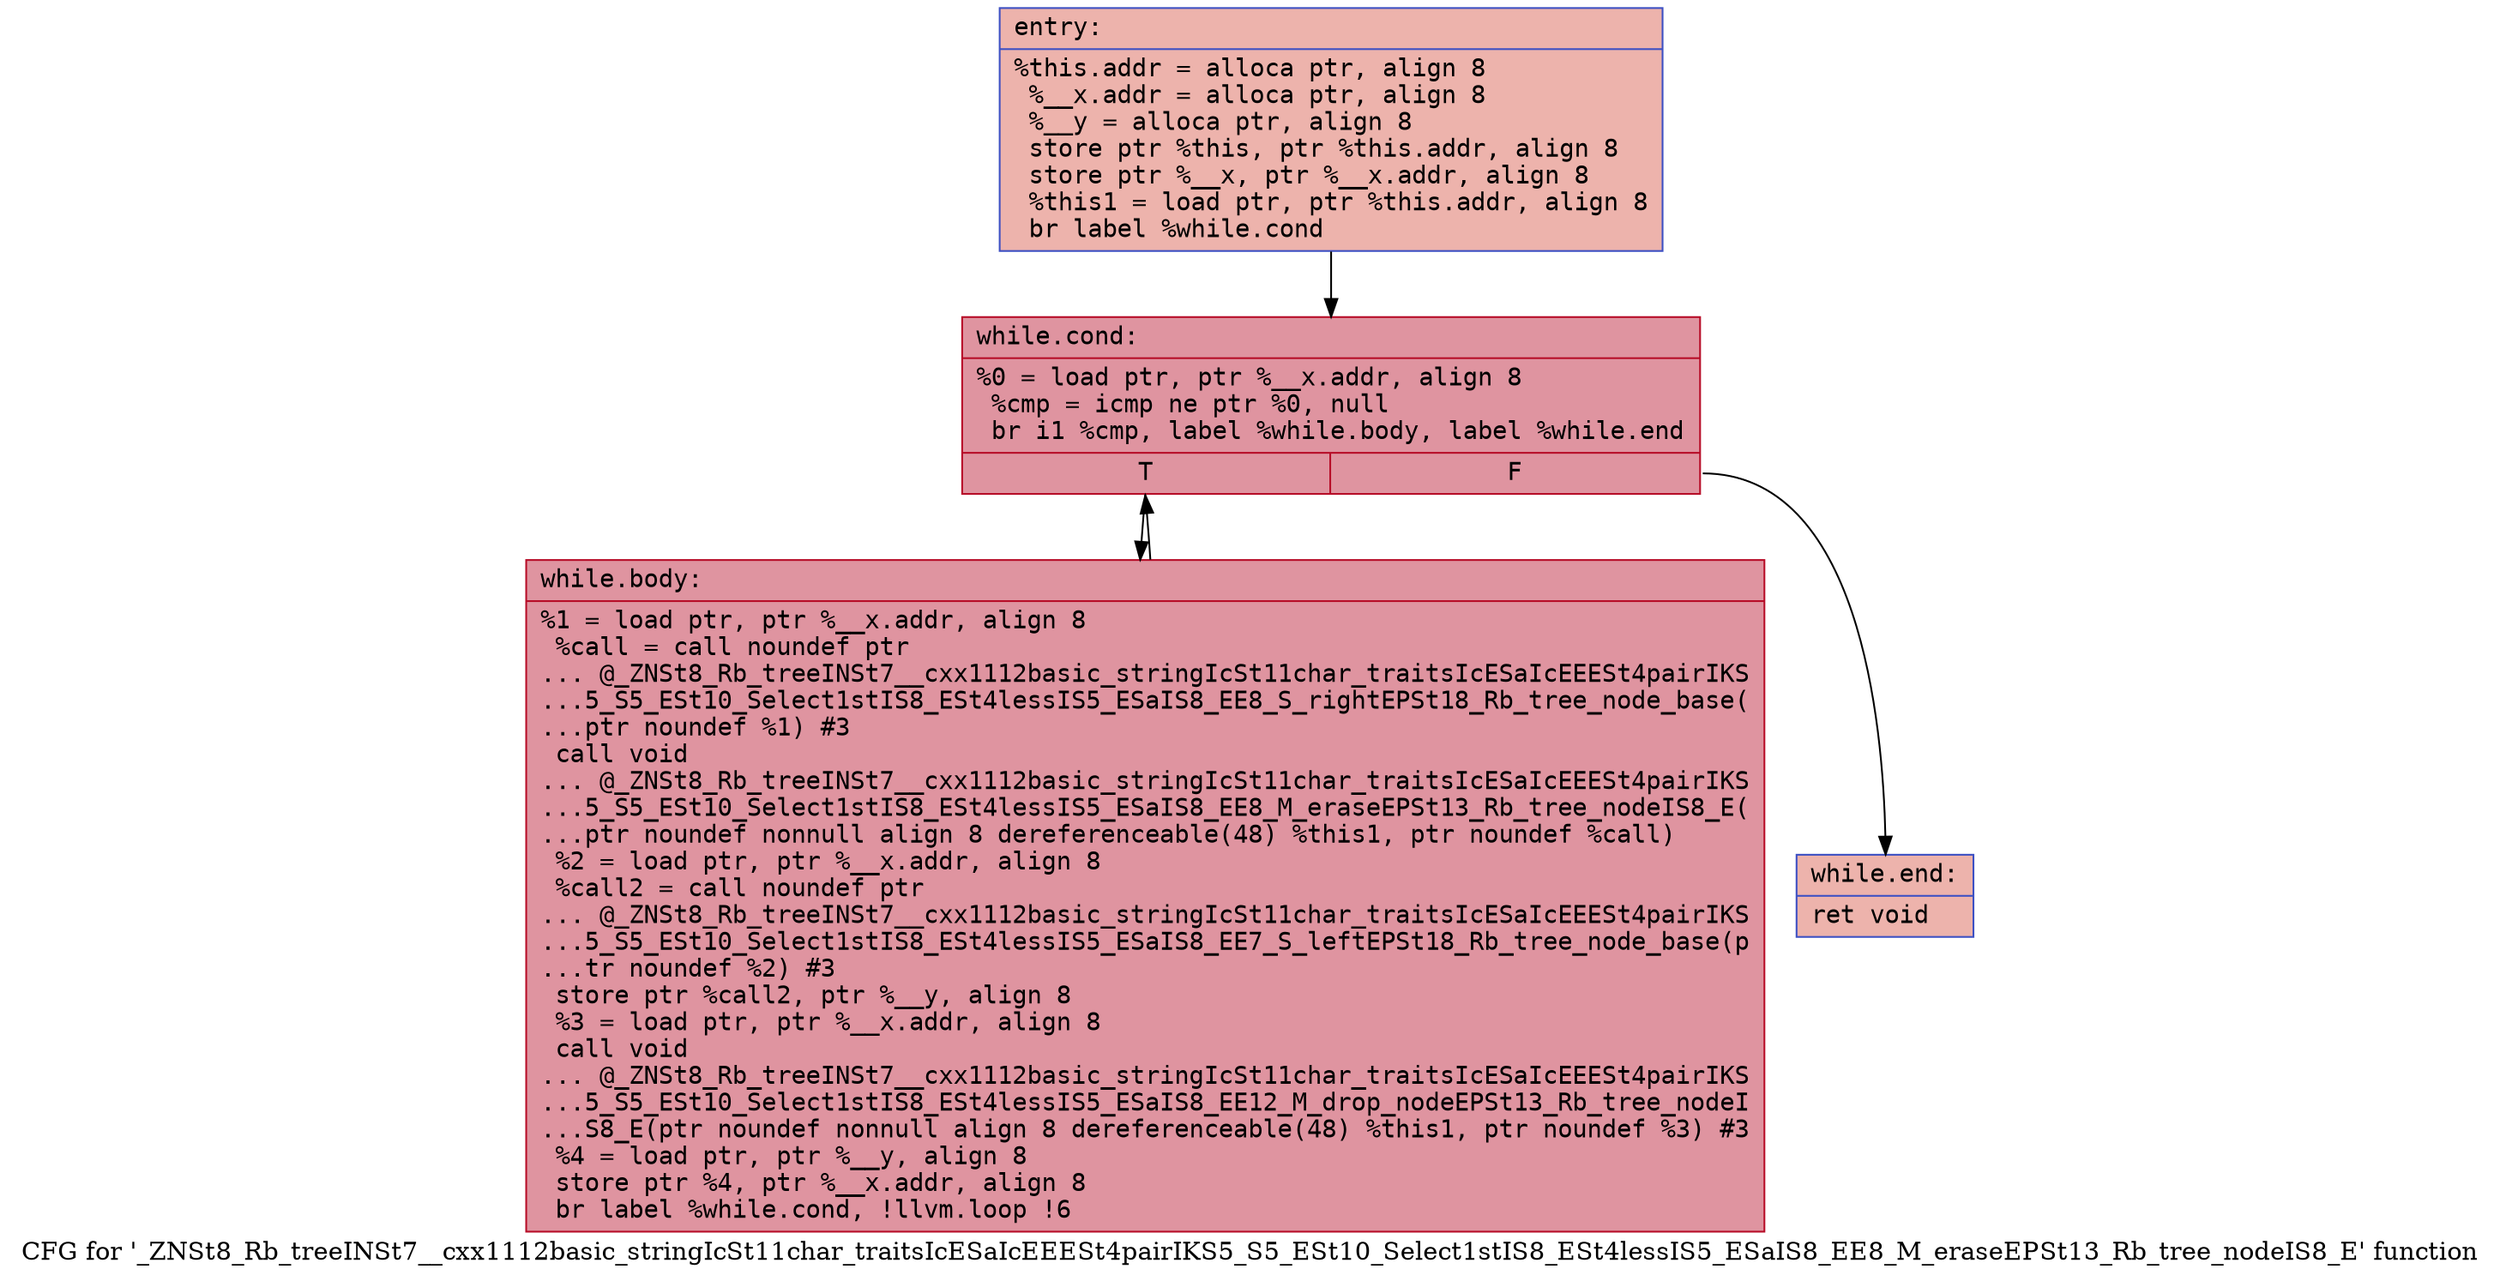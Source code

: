 digraph "CFG for '_ZNSt8_Rb_treeINSt7__cxx1112basic_stringIcSt11char_traitsIcESaIcEEESt4pairIKS5_S5_ESt10_Select1stIS8_ESt4lessIS5_ESaIS8_EE8_M_eraseEPSt13_Rb_tree_nodeIS8_E' function" {
	label="CFG for '_ZNSt8_Rb_treeINSt7__cxx1112basic_stringIcSt11char_traitsIcESaIcEEESt4pairIKS5_S5_ESt10_Select1stIS8_ESt4lessIS5_ESaIS8_EE8_M_eraseEPSt13_Rb_tree_nodeIS8_E' function";

	Node0x55cf47c439a0 [shape=record,color="#3d50c3ff", style=filled, fillcolor="#d6524470" fontname="Courier",label="{entry:\l|  %this.addr = alloca ptr, align 8\l  %__x.addr = alloca ptr, align 8\l  %__y = alloca ptr, align 8\l  store ptr %this, ptr %this.addr, align 8\l  store ptr %__x, ptr %__x.addr, align 8\l  %this1 = load ptr, ptr %this.addr, align 8\l  br label %while.cond\l}"];
	Node0x55cf47c439a0 -> Node0x55cf47c43d00[tooltip="entry -> while.cond\nProbability 100.00%" ];
	Node0x55cf47c43d00 [shape=record,color="#b70d28ff", style=filled, fillcolor="#b70d2870" fontname="Courier",label="{while.cond:\l|  %0 = load ptr, ptr %__x.addr, align 8\l  %cmp = icmp ne ptr %0, null\l  br i1 %cmp, label %while.body, label %while.end\l|{<s0>T|<s1>F}}"];
	Node0x55cf47c43d00:s0 -> Node0x55cf47c43eb0[tooltip="while.cond -> while.body\nProbability 96.88%" ];
	Node0x55cf47c43d00:s1 -> Node0x55cf47c43f30[tooltip="while.cond -> while.end\nProbability 3.12%" ];
	Node0x55cf47c43eb0 [shape=record,color="#b70d28ff", style=filled, fillcolor="#b70d2870" fontname="Courier",label="{while.body:\l|  %1 = load ptr, ptr %__x.addr, align 8\l  %call = call noundef ptr\l... @_ZNSt8_Rb_treeINSt7__cxx1112basic_stringIcSt11char_traitsIcESaIcEEESt4pairIKS\l...5_S5_ESt10_Select1stIS8_ESt4lessIS5_ESaIS8_EE8_S_rightEPSt18_Rb_tree_node_base(\l...ptr noundef %1) #3\l  call void\l... @_ZNSt8_Rb_treeINSt7__cxx1112basic_stringIcSt11char_traitsIcESaIcEEESt4pairIKS\l...5_S5_ESt10_Select1stIS8_ESt4lessIS5_ESaIS8_EE8_M_eraseEPSt13_Rb_tree_nodeIS8_E(\l...ptr noundef nonnull align 8 dereferenceable(48) %this1, ptr noundef %call)\l  %2 = load ptr, ptr %__x.addr, align 8\l  %call2 = call noundef ptr\l... @_ZNSt8_Rb_treeINSt7__cxx1112basic_stringIcSt11char_traitsIcESaIcEEESt4pairIKS\l...5_S5_ESt10_Select1stIS8_ESt4lessIS5_ESaIS8_EE7_S_leftEPSt18_Rb_tree_node_base(p\l...tr noundef %2) #3\l  store ptr %call2, ptr %__y, align 8\l  %3 = load ptr, ptr %__x.addr, align 8\l  call void\l... @_ZNSt8_Rb_treeINSt7__cxx1112basic_stringIcSt11char_traitsIcESaIcEEESt4pairIKS\l...5_S5_ESt10_Select1stIS8_ESt4lessIS5_ESaIS8_EE12_M_drop_nodeEPSt13_Rb_tree_nodeI\l...S8_E(ptr noundef nonnull align 8 dereferenceable(48) %this1, ptr noundef %3) #3\l  %4 = load ptr, ptr %__y, align 8\l  store ptr %4, ptr %__x.addr, align 8\l  br label %while.cond, !llvm.loop !6\l}"];
	Node0x55cf47c43eb0 -> Node0x55cf47c43d00[tooltip="while.body -> while.cond\nProbability 100.00%" ];
	Node0x55cf47c43f30 [shape=record,color="#3d50c3ff", style=filled, fillcolor="#d6524470" fontname="Courier",label="{while.end:\l|  ret void\l}"];
}
